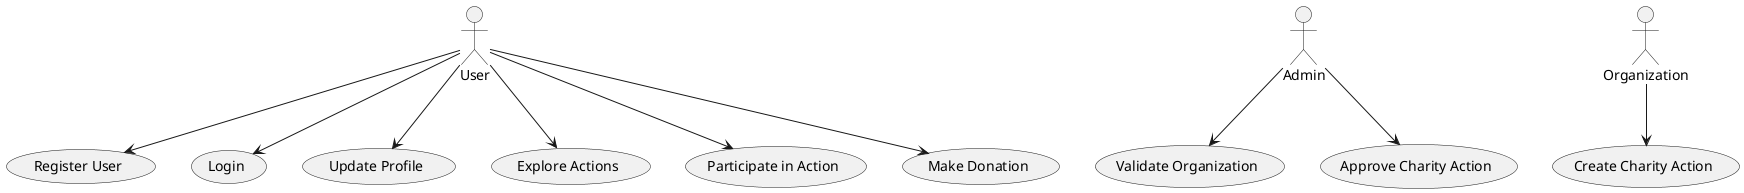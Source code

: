 @startuml

actor User
actor Admin
actor Organization

usecase "Register User" as UC1
usecase "Login" as UC2
usecase "Update Profile" as UC3
usecase "Create Charity Action" as UC4
usecase "Explore Actions" as UC5
usecase "Participate in Action" as UC6
usecase "Make Donation" as UC7
usecase "Validate Organization" as UC8
usecase "Approve Charity Action" as UC9

User --> UC1
User --> UC2
User --> UC3
User --> UC5
User --> UC6
User --> UC7
Organization --> UC4
Admin --> UC8
Admin --> UC9

@enduml